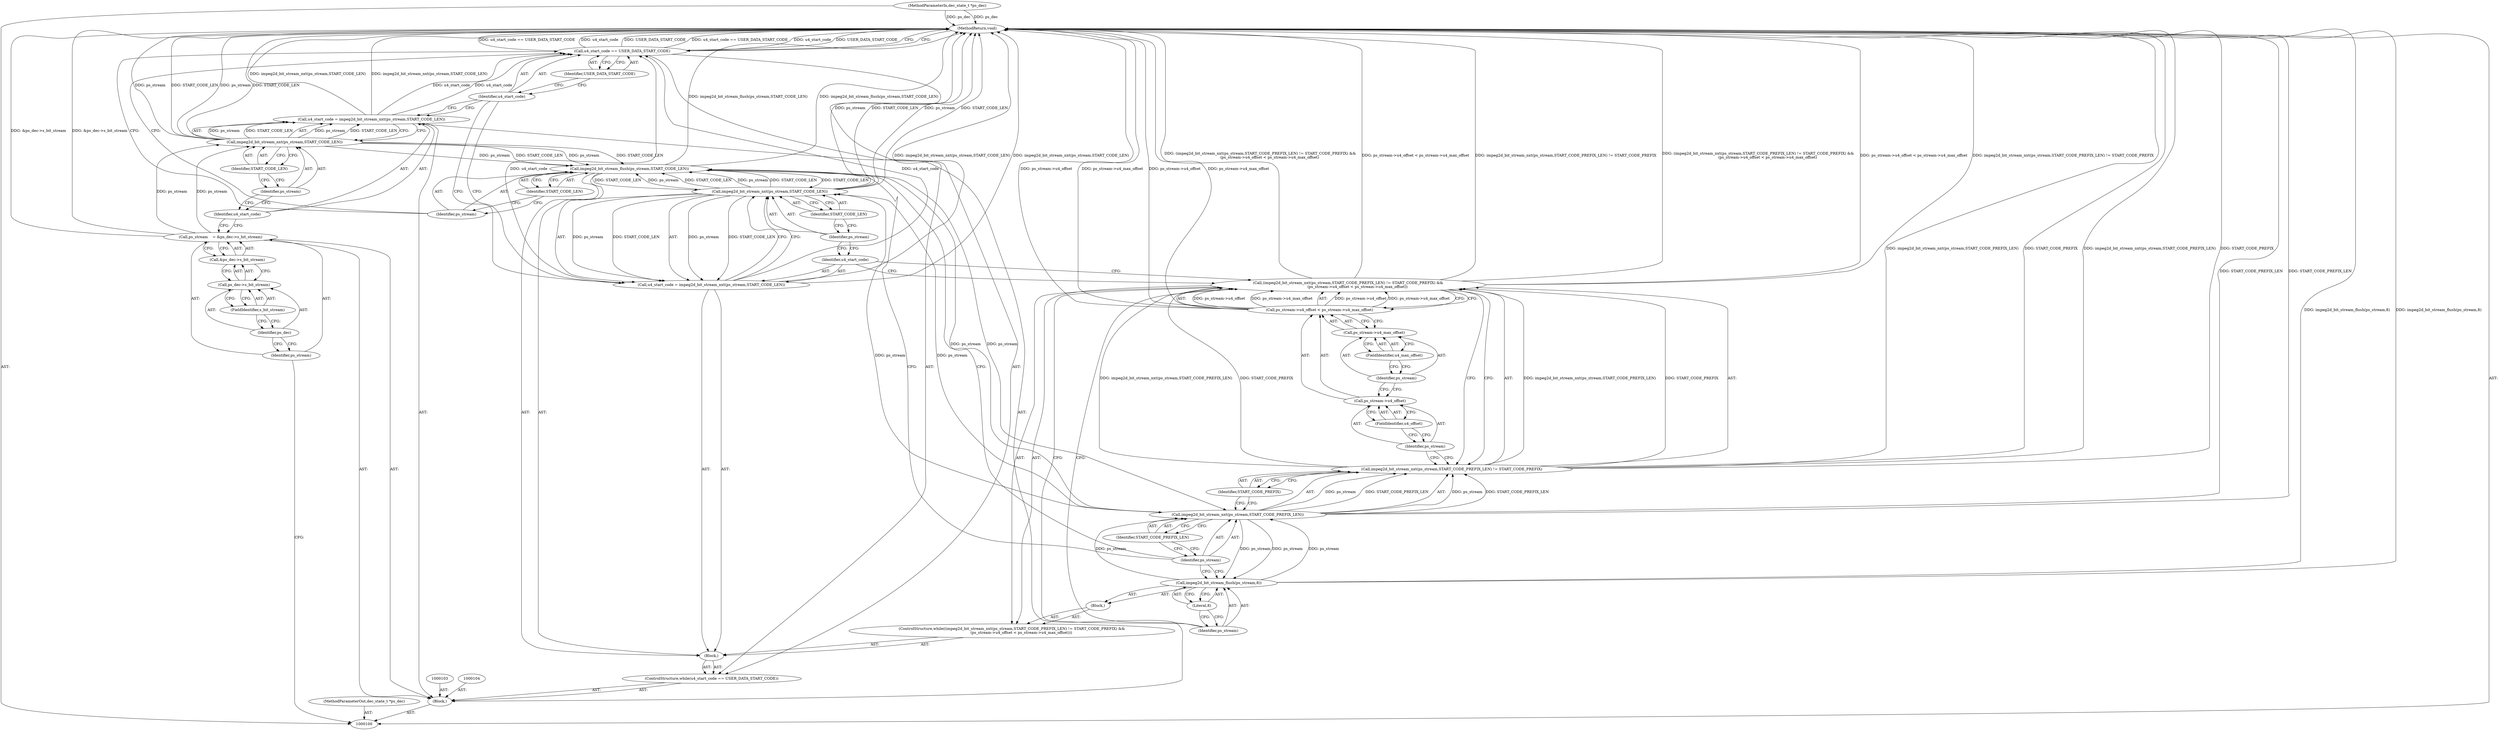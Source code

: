 digraph "0_Android_ffab15eb80630dc799eb410855c93525b75233c3_6" {
"1000147" [label="(MethodReturn,void)"];
"1000101" [label="(MethodParameterIn,dec_state_t *ps_dec)"];
"1000199" [label="(MethodParameterOut,dec_state_t *ps_dec)"];
"1000117" [label="(Call,u4_start_code == USER_DATA_START_CODE)"];
"1000118" [label="(Identifier,u4_start_code)"];
"1000119" [label="(Identifier,USER_DATA_START_CODE)"];
"1000116" [label="(ControlStructure,while(u4_start_code == USER_DATA_START_CODE))"];
"1000120" [label="(Block,)"];
"1000122" [label="(Identifier,ps_stream)"];
"1000123" [label="(Identifier,START_CODE_LEN)"];
"1000121" [label="(Call,impeg2d_bit_stream_flush(ps_stream,START_CODE_LEN))"];
"1000125" [label="(Call,(impeg2d_bit_stream_nxt(ps_stream,START_CODE_PREFIX_LEN) != START_CODE_PREFIX) &&\n                (ps_stream->u4_offset < ps_stream->u4_max_offset))"];
"1000126" [label="(Call,impeg2d_bit_stream_nxt(ps_stream,START_CODE_PREFIX_LEN) != START_CODE_PREFIX)"];
"1000127" [label="(Call,impeg2d_bit_stream_nxt(ps_stream,START_CODE_PREFIX_LEN))"];
"1000128" [label="(Identifier,ps_stream)"];
"1000129" [label="(Identifier,START_CODE_PREFIX_LEN)"];
"1000130" [label="(Identifier,START_CODE_PREFIX)"];
"1000124" [label="(ControlStructure,while((impeg2d_bit_stream_nxt(ps_stream,START_CODE_PREFIX_LEN) != START_CODE_PREFIX) &&\n                (ps_stream->u4_offset < ps_stream->u4_max_offset)))"];
"1000131" [label="(Call,ps_stream->u4_offset < ps_stream->u4_max_offset)"];
"1000132" [label="(Call,ps_stream->u4_offset)"];
"1000133" [label="(Identifier,ps_stream)"];
"1000134" [label="(FieldIdentifier,u4_offset)"];
"1000135" [label="(Call,ps_stream->u4_max_offset)"];
"1000136" [label="(Identifier,ps_stream)"];
"1000137" [label="(FieldIdentifier,u4_max_offset)"];
"1000138" [label="(Block,)"];
"1000139" [label="(Call,impeg2d_bit_stream_flush(ps_stream,8))"];
"1000140" [label="(Identifier,ps_stream)"];
"1000141" [label="(Literal,8)"];
"1000144" [label="(Call,impeg2d_bit_stream_nxt(ps_stream,START_CODE_LEN))"];
"1000145" [label="(Identifier,ps_stream)"];
"1000146" [label="(Identifier,START_CODE_LEN)"];
"1000142" [label="(Call,u4_start_code = impeg2d_bit_stream_nxt(ps_stream,START_CODE_LEN))"];
"1000143" [label="(Identifier,u4_start_code)"];
"1000102" [label="(Block,)"];
"1000107" [label="(Call,&ps_dec->s_bit_stream)"];
"1000108" [label="(Call,ps_dec->s_bit_stream)"];
"1000109" [label="(Identifier,ps_dec)"];
"1000110" [label="(FieldIdentifier,s_bit_stream)"];
"1000105" [label="(Call,ps_stream    = &ps_dec->s_bit_stream)"];
"1000106" [label="(Identifier,ps_stream)"];
"1000113" [label="(Call,impeg2d_bit_stream_nxt(ps_stream,START_CODE_LEN))"];
"1000111" [label="(Call,u4_start_code = impeg2d_bit_stream_nxt(ps_stream,START_CODE_LEN))"];
"1000112" [label="(Identifier,u4_start_code)"];
"1000114" [label="(Identifier,ps_stream)"];
"1000115" [label="(Identifier,START_CODE_LEN)"];
"1000147" -> "1000100"  [label="AST: "];
"1000147" -> "1000117"  [label="CFG: "];
"1000117" -> "1000147"  [label="DDG: u4_start_code == USER_DATA_START_CODE"];
"1000117" -> "1000147"  [label="DDG: u4_start_code"];
"1000117" -> "1000147"  [label="DDG: USER_DATA_START_CODE"];
"1000125" -> "1000147"  [label="DDG: (impeg2d_bit_stream_nxt(ps_stream,START_CODE_PREFIX_LEN) != START_CODE_PREFIX) &&\n                (ps_stream->u4_offset < ps_stream->u4_max_offset)"];
"1000125" -> "1000147"  [label="DDG: ps_stream->u4_offset < ps_stream->u4_max_offset"];
"1000125" -> "1000147"  [label="DDG: impeg2d_bit_stream_nxt(ps_stream,START_CODE_PREFIX_LEN) != START_CODE_PREFIX"];
"1000105" -> "1000147"  [label="DDG: &ps_dec->s_bit_stream"];
"1000113" -> "1000147"  [label="DDG: ps_stream"];
"1000113" -> "1000147"  [label="DDG: START_CODE_LEN"];
"1000126" -> "1000147"  [label="DDG: impeg2d_bit_stream_nxt(ps_stream,START_CODE_PREFIX_LEN)"];
"1000126" -> "1000147"  [label="DDG: START_CODE_PREFIX"];
"1000144" -> "1000147"  [label="DDG: ps_stream"];
"1000144" -> "1000147"  [label="DDG: START_CODE_LEN"];
"1000131" -> "1000147"  [label="DDG: ps_stream->u4_offset"];
"1000131" -> "1000147"  [label="DDG: ps_stream->u4_max_offset"];
"1000139" -> "1000147"  [label="DDG: impeg2d_bit_stream_flush(ps_stream,8)"];
"1000127" -> "1000147"  [label="DDG: START_CODE_PREFIX_LEN"];
"1000142" -> "1000147"  [label="DDG: impeg2d_bit_stream_nxt(ps_stream,START_CODE_LEN)"];
"1000121" -> "1000147"  [label="DDG: impeg2d_bit_stream_flush(ps_stream,START_CODE_LEN)"];
"1000111" -> "1000147"  [label="DDG: impeg2d_bit_stream_nxt(ps_stream,START_CODE_LEN)"];
"1000101" -> "1000147"  [label="DDG: ps_dec"];
"1000101" -> "1000100"  [label="AST: "];
"1000101" -> "1000147"  [label="DDG: ps_dec"];
"1000199" -> "1000100"  [label="AST: "];
"1000117" -> "1000116"  [label="AST: "];
"1000117" -> "1000119"  [label="CFG: "];
"1000118" -> "1000117"  [label="AST: "];
"1000119" -> "1000117"  [label="AST: "];
"1000122" -> "1000117"  [label="CFG: "];
"1000147" -> "1000117"  [label="CFG: "];
"1000117" -> "1000147"  [label="DDG: u4_start_code == USER_DATA_START_CODE"];
"1000117" -> "1000147"  [label="DDG: u4_start_code"];
"1000117" -> "1000147"  [label="DDG: USER_DATA_START_CODE"];
"1000111" -> "1000117"  [label="DDG: u4_start_code"];
"1000142" -> "1000117"  [label="DDG: u4_start_code"];
"1000118" -> "1000117"  [label="AST: "];
"1000118" -> "1000142"  [label="CFG: "];
"1000118" -> "1000111"  [label="CFG: "];
"1000119" -> "1000118"  [label="CFG: "];
"1000119" -> "1000117"  [label="AST: "];
"1000119" -> "1000118"  [label="CFG: "];
"1000117" -> "1000119"  [label="CFG: "];
"1000116" -> "1000102"  [label="AST: "];
"1000117" -> "1000116"  [label="AST: "];
"1000120" -> "1000116"  [label="AST: "];
"1000120" -> "1000116"  [label="AST: "];
"1000121" -> "1000120"  [label="AST: "];
"1000124" -> "1000120"  [label="AST: "];
"1000142" -> "1000120"  [label="AST: "];
"1000122" -> "1000121"  [label="AST: "];
"1000122" -> "1000117"  [label="CFG: "];
"1000123" -> "1000122"  [label="CFG: "];
"1000123" -> "1000121"  [label="AST: "];
"1000123" -> "1000122"  [label="CFG: "];
"1000121" -> "1000123"  [label="CFG: "];
"1000121" -> "1000120"  [label="AST: "];
"1000121" -> "1000123"  [label="CFG: "];
"1000122" -> "1000121"  [label="AST: "];
"1000123" -> "1000121"  [label="AST: "];
"1000128" -> "1000121"  [label="CFG: "];
"1000121" -> "1000147"  [label="DDG: impeg2d_bit_stream_flush(ps_stream,START_CODE_LEN)"];
"1000113" -> "1000121"  [label="DDG: ps_stream"];
"1000113" -> "1000121"  [label="DDG: START_CODE_LEN"];
"1000144" -> "1000121"  [label="DDG: ps_stream"];
"1000144" -> "1000121"  [label="DDG: START_CODE_LEN"];
"1000121" -> "1000127"  [label="DDG: ps_stream"];
"1000121" -> "1000144"  [label="DDG: START_CODE_LEN"];
"1000125" -> "1000124"  [label="AST: "];
"1000125" -> "1000126"  [label="CFG: "];
"1000125" -> "1000131"  [label="CFG: "];
"1000126" -> "1000125"  [label="AST: "];
"1000131" -> "1000125"  [label="AST: "];
"1000140" -> "1000125"  [label="CFG: "];
"1000143" -> "1000125"  [label="CFG: "];
"1000125" -> "1000147"  [label="DDG: (impeg2d_bit_stream_nxt(ps_stream,START_CODE_PREFIX_LEN) != START_CODE_PREFIX) &&\n                (ps_stream->u4_offset < ps_stream->u4_max_offset)"];
"1000125" -> "1000147"  [label="DDG: ps_stream->u4_offset < ps_stream->u4_max_offset"];
"1000125" -> "1000147"  [label="DDG: impeg2d_bit_stream_nxt(ps_stream,START_CODE_PREFIX_LEN) != START_CODE_PREFIX"];
"1000126" -> "1000125"  [label="DDG: impeg2d_bit_stream_nxt(ps_stream,START_CODE_PREFIX_LEN)"];
"1000126" -> "1000125"  [label="DDG: START_CODE_PREFIX"];
"1000131" -> "1000125"  [label="DDG: ps_stream->u4_offset"];
"1000131" -> "1000125"  [label="DDG: ps_stream->u4_max_offset"];
"1000126" -> "1000125"  [label="AST: "];
"1000126" -> "1000130"  [label="CFG: "];
"1000127" -> "1000126"  [label="AST: "];
"1000130" -> "1000126"  [label="AST: "];
"1000133" -> "1000126"  [label="CFG: "];
"1000125" -> "1000126"  [label="CFG: "];
"1000126" -> "1000147"  [label="DDG: impeg2d_bit_stream_nxt(ps_stream,START_CODE_PREFIX_LEN)"];
"1000126" -> "1000147"  [label="DDG: START_CODE_PREFIX"];
"1000126" -> "1000125"  [label="DDG: impeg2d_bit_stream_nxt(ps_stream,START_CODE_PREFIX_LEN)"];
"1000126" -> "1000125"  [label="DDG: START_CODE_PREFIX"];
"1000127" -> "1000126"  [label="DDG: ps_stream"];
"1000127" -> "1000126"  [label="DDG: START_CODE_PREFIX_LEN"];
"1000127" -> "1000126"  [label="AST: "];
"1000127" -> "1000129"  [label="CFG: "];
"1000128" -> "1000127"  [label="AST: "];
"1000129" -> "1000127"  [label="AST: "];
"1000130" -> "1000127"  [label="CFG: "];
"1000127" -> "1000147"  [label="DDG: START_CODE_PREFIX_LEN"];
"1000127" -> "1000126"  [label="DDG: ps_stream"];
"1000127" -> "1000126"  [label="DDG: START_CODE_PREFIX_LEN"];
"1000139" -> "1000127"  [label="DDG: ps_stream"];
"1000121" -> "1000127"  [label="DDG: ps_stream"];
"1000127" -> "1000139"  [label="DDG: ps_stream"];
"1000127" -> "1000144"  [label="DDG: ps_stream"];
"1000128" -> "1000127"  [label="AST: "];
"1000128" -> "1000139"  [label="CFG: "];
"1000128" -> "1000121"  [label="CFG: "];
"1000129" -> "1000128"  [label="CFG: "];
"1000129" -> "1000127"  [label="AST: "];
"1000129" -> "1000128"  [label="CFG: "];
"1000127" -> "1000129"  [label="CFG: "];
"1000130" -> "1000126"  [label="AST: "];
"1000130" -> "1000127"  [label="CFG: "];
"1000126" -> "1000130"  [label="CFG: "];
"1000124" -> "1000120"  [label="AST: "];
"1000125" -> "1000124"  [label="AST: "];
"1000138" -> "1000124"  [label="AST: "];
"1000131" -> "1000125"  [label="AST: "];
"1000131" -> "1000135"  [label="CFG: "];
"1000132" -> "1000131"  [label="AST: "];
"1000135" -> "1000131"  [label="AST: "];
"1000125" -> "1000131"  [label="CFG: "];
"1000131" -> "1000147"  [label="DDG: ps_stream->u4_offset"];
"1000131" -> "1000147"  [label="DDG: ps_stream->u4_max_offset"];
"1000131" -> "1000125"  [label="DDG: ps_stream->u4_offset"];
"1000131" -> "1000125"  [label="DDG: ps_stream->u4_max_offset"];
"1000132" -> "1000131"  [label="AST: "];
"1000132" -> "1000134"  [label="CFG: "];
"1000133" -> "1000132"  [label="AST: "];
"1000134" -> "1000132"  [label="AST: "];
"1000136" -> "1000132"  [label="CFG: "];
"1000133" -> "1000132"  [label="AST: "];
"1000133" -> "1000126"  [label="CFG: "];
"1000134" -> "1000133"  [label="CFG: "];
"1000134" -> "1000132"  [label="AST: "];
"1000134" -> "1000133"  [label="CFG: "];
"1000132" -> "1000134"  [label="CFG: "];
"1000135" -> "1000131"  [label="AST: "];
"1000135" -> "1000137"  [label="CFG: "];
"1000136" -> "1000135"  [label="AST: "];
"1000137" -> "1000135"  [label="AST: "];
"1000131" -> "1000135"  [label="CFG: "];
"1000136" -> "1000135"  [label="AST: "];
"1000136" -> "1000132"  [label="CFG: "];
"1000137" -> "1000136"  [label="CFG: "];
"1000137" -> "1000135"  [label="AST: "];
"1000137" -> "1000136"  [label="CFG: "];
"1000135" -> "1000137"  [label="CFG: "];
"1000138" -> "1000124"  [label="AST: "];
"1000139" -> "1000138"  [label="AST: "];
"1000139" -> "1000138"  [label="AST: "];
"1000139" -> "1000141"  [label="CFG: "];
"1000140" -> "1000139"  [label="AST: "];
"1000141" -> "1000139"  [label="AST: "];
"1000128" -> "1000139"  [label="CFG: "];
"1000139" -> "1000147"  [label="DDG: impeg2d_bit_stream_flush(ps_stream,8)"];
"1000139" -> "1000127"  [label="DDG: ps_stream"];
"1000127" -> "1000139"  [label="DDG: ps_stream"];
"1000140" -> "1000139"  [label="AST: "];
"1000140" -> "1000125"  [label="CFG: "];
"1000141" -> "1000140"  [label="CFG: "];
"1000141" -> "1000139"  [label="AST: "];
"1000141" -> "1000140"  [label="CFG: "];
"1000139" -> "1000141"  [label="CFG: "];
"1000144" -> "1000142"  [label="AST: "];
"1000144" -> "1000146"  [label="CFG: "];
"1000145" -> "1000144"  [label="AST: "];
"1000146" -> "1000144"  [label="AST: "];
"1000142" -> "1000144"  [label="CFG: "];
"1000144" -> "1000147"  [label="DDG: ps_stream"];
"1000144" -> "1000147"  [label="DDG: START_CODE_LEN"];
"1000144" -> "1000121"  [label="DDG: ps_stream"];
"1000144" -> "1000121"  [label="DDG: START_CODE_LEN"];
"1000144" -> "1000142"  [label="DDG: ps_stream"];
"1000144" -> "1000142"  [label="DDG: START_CODE_LEN"];
"1000127" -> "1000144"  [label="DDG: ps_stream"];
"1000121" -> "1000144"  [label="DDG: START_CODE_LEN"];
"1000145" -> "1000144"  [label="AST: "];
"1000145" -> "1000143"  [label="CFG: "];
"1000146" -> "1000145"  [label="CFG: "];
"1000146" -> "1000144"  [label="AST: "];
"1000146" -> "1000145"  [label="CFG: "];
"1000144" -> "1000146"  [label="CFG: "];
"1000142" -> "1000120"  [label="AST: "];
"1000142" -> "1000144"  [label="CFG: "];
"1000143" -> "1000142"  [label="AST: "];
"1000144" -> "1000142"  [label="AST: "];
"1000118" -> "1000142"  [label="CFG: "];
"1000142" -> "1000147"  [label="DDG: impeg2d_bit_stream_nxt(ps_stream,START_CODE_LEN)"];
"1000142" -> "1000117"  [label="DDG: u4_start_code"];
"1000144" -> "1000142"  [label="DDG: ps_stream"];
"1000144" -> "1000142"  [label="DDG: START_CODE_LEN"];
"1000143" -> "1000142"  [label="AST: "];
"1000143" -> "1000125"  [label="CFG: "];
"1000145" -> "1000143"  [label="CFG: "];
"1000102" -> "1000100"  [label="AST: "];
"1000103" -> "1000102"  [label="AST: "];
"1000104" -> "1000102"  [label="AST: "];
"1000105" -> "1000102"  [label="AST: "];
"1000111" -> "1000102"  [label="AST: "];
"1000116" -> "1000102"  [label="AST: "];
"1000107" -> "1000105"  [label="AST: "];
"1000107" -> "1000108"  [label="CFG: "];
"1000108" -> "1000107"  [label="AST: "];
"1000105" -> "1000107"  [label="CFG: "];
"1000108" -> "1000107"  [label="AST: "];
"1000108" -> "1000110"  [label="CFG: "];
"1000109" -> "1000108"  [label="AST: "];
"1000110" -> "1000108"  [label="AST: "];
"1000107" -> "1000108"  [label="CFG: "];
"1000109" -> "1000108"  [label="AST: "];
"1000109" -> "1000106"  [label="CFG: "];
"1000110" -> "1000109"  [label="CFG: "];
"1000110" -> "1000108"  [label="AST: "];
"1000110" -> "1000109"  [label="CFG: "];
"1000108" -> "1000110"  [label="CFG: "];
"1000105" -> "1000102"  [label="AST: "];
"1000105" -> "1000107"  [label="CFG: "];
"1000106" -> "1000105"  [label="AST: "];
"1000107" -> "1000105"  [label="AST: "];
"1000112" -> "1000105"  [label="CFG: "];
"1000105" -> "1000147"  [label="DDG: &ps_dec->s_bit_stream"];
"1000105" -> "1000113"  [label="DDG: ps_stream"];
"1000106" -> "1000105"  [label="AST: "];
"1000106" -> "1000100"  [label="CFG: "];
"1000109" -> "1000106"  [label="CFG: "];
"1000113" -> "1000111"  [label="AST: "];
"1000113" -> "1000115"  [label="CFG: "];
"1000114" -> "1000113"  [label="AST: "];
"1000115" -> "1000113"  [label="AST: "];
"1000111" -> "1000113"  [label="CFG: "];
"1000113" -> "1000147"  [label="DDG: ps_stream"];
"1000113" -> "1000147"  [label="DDG: START_CODE_LEN"];
"1000113" -> "1000111"  [label="DDG: ps_stream"];
"1000113" -> "1000111"  [label="DDG: START_CODE_LEN"];
"1000105" -> "1000113"  [label="DDG: ps_stream"];
"1000113" -> "1000121"  [label="DDG: ps_stream"];
"1000113" -> "1000121"  [label="DDG: START_CODE_LEN"];
"1000111" -> "1000102"  [label="AST: "];
"1000111" -> "1000113"  [label="CFG: "];
"1000112" -> "1000111"  [label="AST: "];
"1000113" -> "1000111"  [label="AST: "];
"1000118" -> "1000111"  [label="CFG: "];
"1000111" -> "1000147"  [label="DDG: impeg2d_bit_stream_nxt(ps_stream,START_CODE_LEN)"];
"1000113" -> "1000111"  [label="DDG: ps_stream"];
"1000113" -> "1000111"  [label="DDG: START_CODE_LEN"];
"1000111" -> "1000117"  [label="DDG: u4_start_code"];
"1000112" -> "1000111"  [label="AST: "];
"1000112" -> "1000105"  [label="CFG: "];
"1000114" -> "1000112"  [label="CFG: "];
"1000114" -> "1000113"  [label="AST: "];
"1000114" -> "1000112"  [label="CFG: "];
"1000115" -> "1000114"  [label="CFG: "];
"1000115" -> "1000113"  [label="AST: "];
"1000115" -> "1000114"  [label="CFG: "];
"1000113" -> "1000115"  [label="CFG: "];
}
